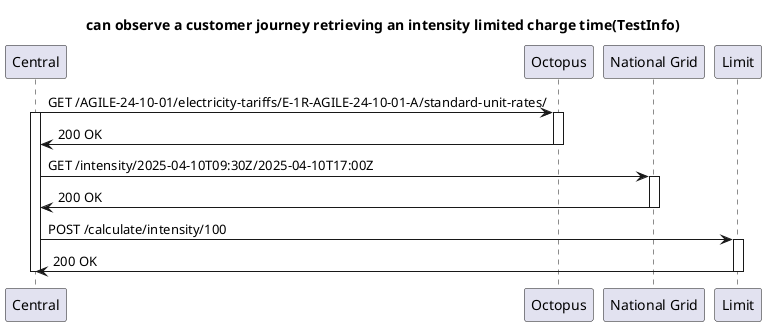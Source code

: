 @startuml
title can observe a customer journey retrieving an intensity limited charge time(TestInfo)
participant "Central"
participant "Octopus"
participant "National Grid"
participant "Limit"
"Central" -> "Octopus": GET /AGILE-24-10-01/electricity-tariffs/E-1R-AGILE-24-10-01-A/standard-unit-rates/
activate "Central"
activate "Octopus"
"Octopus" -> "Central": 200 OK
deactivate "Octopus"

"Central" -> "National Grid": GET /intensity/2025-04-10T09:30Z/2025-04-10T17:00Z

activate "National Grid"
"National Grid" -> "Central": 200 OK
deactivate "National Grid"

"Central" -> "Limit": POST /calculate/intensity/100

activate "Limit"
"Limit" -> "Central": 200 OK
deactivate "Limit"
deactivate "Central"
@enduml